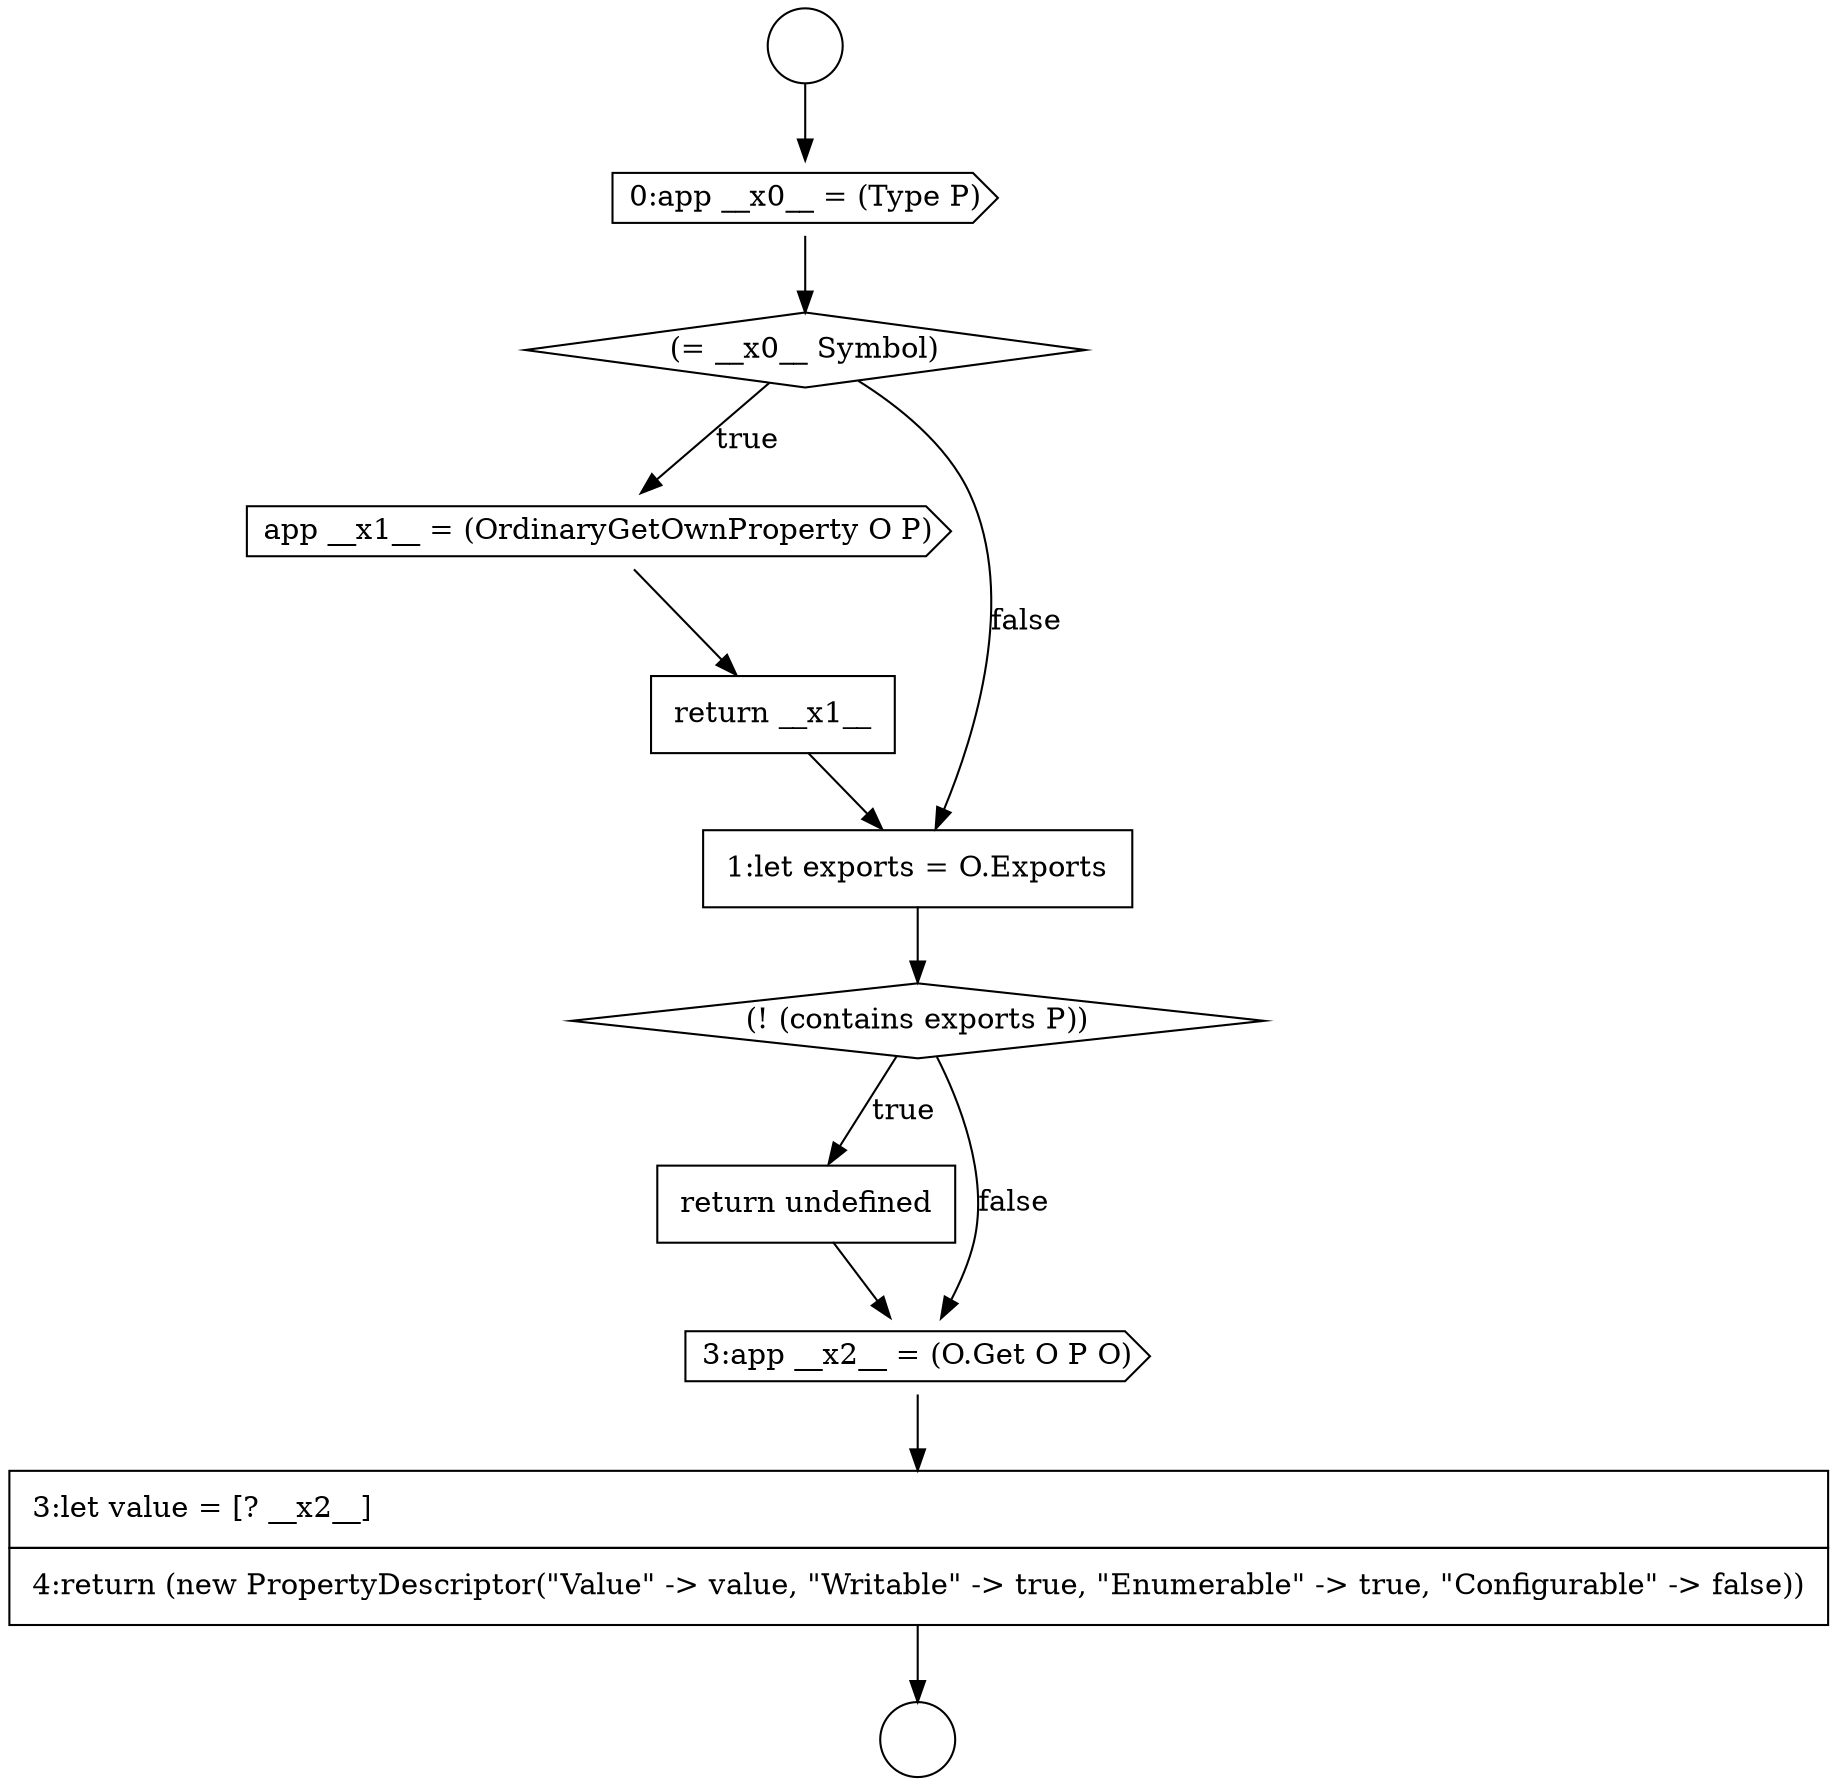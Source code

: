 digraph {
  node2767 [shape=cds, label=<<font color="black">0:app __x0__ = (Type P)</font>> color="black" fillcolor="white" style=filled]
  node2772 [shape=diamond, label=<<font color="black">(! (contains exports P))</font>> color="black" fillcolor="white" style=filled]
  node2773 [shape=none, margin=0, label=<<font color="black">
    <table border="0" cellborder="1" cellspacing="0" cellpadding="10">
      <tr><td align="left">return undefined</td></tr>
    </table>
  </font>> color="black" fillcolor="white" style=filled]
  node2769 [shape=cds, label=<<font color="black">app __x1__ = (OrdinaryGetOwnProperty O P)</font>> color="black" fillcolor="white" style=filled]
  node2766 [shape=circle label=" " color="black" fillcolor="white" style=filled]
  node2774 [shape=cds, label=<<font color="black">3:app __x2__ = (O.Get O P O)</font>> color="black" fillcolor="white" style=filled]
  node2775 [shape=none, margin=0, label=<<font color="black">
    <table border="0" cellborder="1" cellspacing="0" cellpadding="10">
      <tr><td align="left">3:let value = [? __x2__]</td></tr>
      <tr><td align="left">4:return (new PropertyDescriptor(&quot;Value&quot; -&gt; value, &quot;Writable&quot; -&gt; true, &quot;Enumerable&quot; -&gt; true, &quot;Configurable&quot; -&gt; false))</td></tr>
    </table>
  </font>> color="black" fillcolor="white" style=filled]
  node2768 [shape=diamond, label=<<font color="black">(= __x0__ Symbol)</font>> color="black" fillcolor="white" style=filled]
  node2771 [shape=none, margin=0, label=<<font color="black">
    <table border="0" cellborder="1" cellspacing="0" cellpadding="10">
      <tr><td align="left">1:let exports = O.Exports</td></tr>
    </table>
  </font>> color="black" fillcolor="white" style=filled]
  node2770 [shape=none, margin=0, label=<<font color="black">
    <table border="0" cellborder="1" cellspacing="0" cellpadding="10">
      <tr><td align="left">return __x1__</td></tr>
    </table>
  </font>> color="black" fillcolor="white" style=filled]
  node2765 [shape=circle label=" " color="black" fillcolor="white" style=filled]
  node2765 -> node2767 [ color="black"]
  node2773 -> node2774 [ color="black"]
  node2768 -> node2769 [label=<<font color="black">true</font>> color="black"]
  node2768 -> node2771 [label=<<font color="black">false</font>> color="black"]
  node2775 -> node2766 [ color="black"]
  node2774 -> node2775 [ color="black"]
  node2772 -> node2773 [label=<<font color="black">true</font>> color="black"]
  node2772 -> node2774 [label=<<font color="black">false</font>> color="black"]
  node2770 -> node2771 [ color="black"]
  node2767 -> node2768 [ color="black"]
  node2771 -> node2772 [ color="black"]
  node2769 -> node2770 [ color="black"]
}
